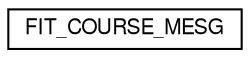 digraph "Graphical Class Hierarchy"
{
  edge [fontname="FreeSans",fontsize="10",labelfontname="FreeSans",labelfontsize="10"];
  node [fontname="FreeSans",fontsize="10",shape=record];
  rankdir="LR";
  Node1 [label="FIT_COURSE_MESG",height=0.2,width=0.4,color="black", fillcolor="white", style="filled",URL="$struct_f_i_t___c_o_u_r_s_e___m_e_s_g.html"];
}
